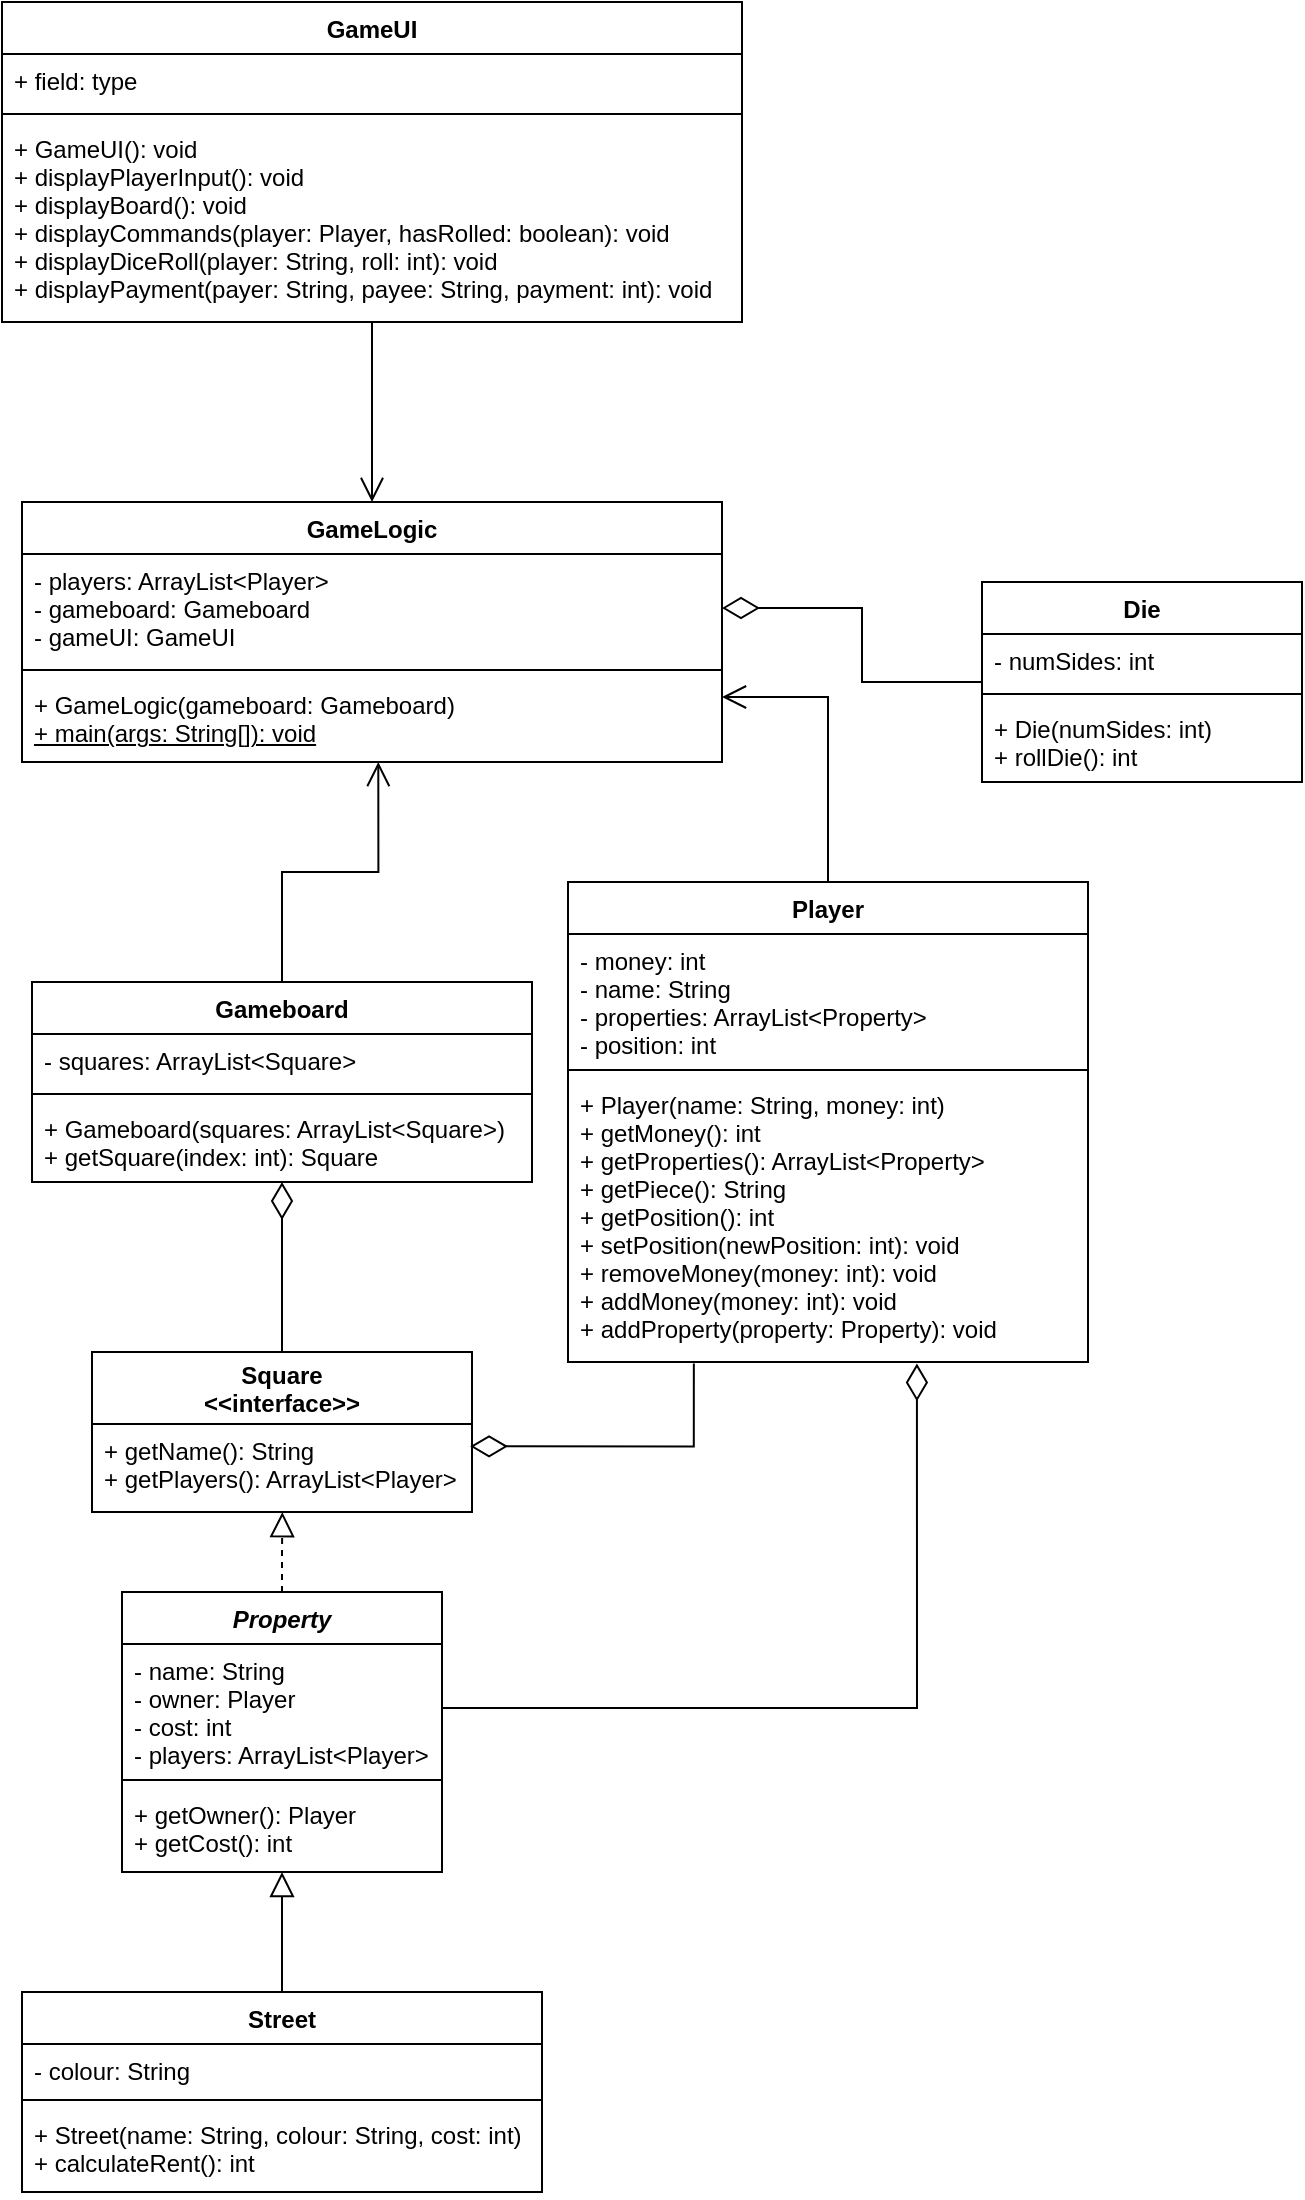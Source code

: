 <mxfile version="15.5.6" type="github">
  <diagram id="C5RBs43oDa-KdzZeNtuy" name="Page-1">
    <mxGraphModel dx="2029" dy="813" grid="1" gridSize="10" guides="1" tooltips="1" connect="1" arrows="1" fold="1" page="1" pageScale="1" pageWidth="827" pageHeight="1169" math="0" shadow="0">
      <root>
        <mxCell id="WIyWlLk6GJQsqaUBKTNV-0" />
        <mxCell id="WIyWlLk6GJQsqaUBKTNV-1" parent="WIyWlLk6GJQsqaUBKTNV-0" />
        <mxCell id="paI8Il_EuwSy5qUbTORu-23" style="edgeStyle=orthogonalEdgeStyle;rounded=0;orthogonalLoop=1;jettySize=auto;html=1;exitX=0.5;exitY=0;exitDx=0;exitDy=0;entryX=0.509;entryY=1;entryDx=0;entryDy=0;entryPerimeter=0;endSize=10;endArrow=open;endFill=0;" edge="1" parent="WIyWlLk6GJQsqaUBKTNV-1" source="89V0pPBTU7u06rMjEI4J-0" target="89V0pPBTU7u06rMjEI4J-38">
          <mxGeometry relative="1" as="geometry" />
        </mxCell>
        <mxCell id="89V0pPBTU7u06rMjEI4J-0" value="Gameboard" style="swimlane;fontStyle=1;align=center;verticalAlign=top;childLayout=stackLayout;horizontal=1;startSize=26;horizontalStack=0;resizeParent=1;resizeParentMax=0;resizeLast=0;collapsible=1;marginBottom=0;" parent="WIyWlLk6GJQsqaUBKTNV-1" vertex="1">
          <mxGeometry x="145" y="550" width="250" height="100" as="geometry" />
        </mxCell>
        <mxCell id="89V0pPBTU7u06rMjEI4J-1" value="- squares: ArrayList&lt;Square&gt;" style="text;strokeColor=none;fillColor=none;align=left;verticalAlign=top;spacingLeft=4;spacingRight=4;overflow=hidden;rotatable=0;points=[[0,0.5],[1,0.5]];portConstraint=eastwest;" parent="89V0pPBTU7u06rMjEI4J-0" vertex="1">
          <mxGeometry y="26" width="250" height="26" as="geometry" />
        </mxCell>
        <mxCell id="89V0pPBTU7u06rMjEI4J-2" value="" style="line;strokeWidth=1;fillColor=none;align=left;verticalAlign=middle;spacingTop=-1;spacingLeft=3;spacingRight=3;rotatable=0;labelPosition=right;points=[];portConstraint=eastwest;" parent="89V0pPBTU7u06rMjEI4J-0" vertex="1">
          <mxGeometry y="52" width="250" height="8" as="geometry" />
        </mxCell>
        <mxCell id="89V0pPBTU7u06rMjEI4J-3" value="+ Gameboard(squares: ArrayList&lt;Square&gt;)&#xa;+ getSquare(index: int): Square&#xa;" style="text;strokeColor=none;fillColor=none;align=left;verticalAlign=top;spacingLeft=4;spacingRight=4;overflow=hidden;rotatable=0;points=[[0,0.5],[1,0.5]];portConstraint=eastwest;" parent="89V0pPBTU7u06rMjEI4J-0" vertex="1">
          <mxGeometry y="60" width="250" height="40" as="geometry" />
        </mxCell>
        <mxCell id="paI8Il_EuwSy5qUbTORu-20" style="edgeStyle=orthogonalEdgeStyle;rounded=0;orthogonalLoop=1;jettySize=auto;html=1;entryX=1;entryY=0.5;entryDx=0;entryDy=0;endArrow=diamondThin;endFill=0;endSize=16;" edge="1" parent="WIyWlLk6GJQsqaUBKTNV-1" source="89V0pPBTU7u06rMjEI4J-4" target="89V0pPBTU7u06rMjEI4J-36">
          <mxGeometry relative="1" as="geometry" />
        </mxCell>
        <mxCell id="89V0pPBTU7u06rMjEI4J-4" value="Die" style="swimlane;fontStyle=1;align=center;verticalAlign=top;childLayout=stackLayout;horizontal=1;startSize=26;horizontalStack=0;resizeParent=1;resizeParentMax=0;resizeLast=0;collapsible=1;marginBottom=0;" parent="WIyWlLk6GJQsqaUBKTNV-1" vertex="1">
          <mxGeometry x="620" y="350" width="160" height="100" as="geometry" />
        </mxCell>
        <mxCell id="89V0pPBTU7u06rMjEI4J-5" value="- numSides: int" style="text;strokeColor=none;fillColor=none;align=left;verticalAlign=top;spacingLeft=4;spacingRight=4;overflow=hidden;rotatable=0;points=[[0,0.5],[1,0.5]];portConstraint=eastwest;" parent="89V0pPBTU7u06rMjEI4J-4" vertex="1">
          <mxGeometry y="26" width="160" height="26" as="geometry" />
        </mxCell>
        <mxCell id="89V0pPBTU7u06rMjEI4J-6" value="" style="line;strokeWidth=1;fillColor=none;align=left;verticalAlign=middle;spacingTop=-1;spacingLeft=3;spacingRight=3;rotatable=0;labelPosition=right;points=[];portConstraint=eastwest;" parent="89V0pPBTU7u06rMjEI4J-4" vertex="1">
          <mxGeometry y="52" width="160" height="8" as="geometry" />
        </mxCell>
        <mxCell id="89V0pPBTU7u06rMjEI4J-7" value="+ Die(numSides: int)&#xa;+ rollDie(): int" style="text;strokeColor=none;fillColor=none;align=left;verticalAlign=top;spacingLeft=4;spacingRight=4;overflow=hidden;rotatable=0;points=[[0,0.5],[1,0.5]];portConstraint=eastwest;" parent="89V0pPBTU7u06rMjEI4J-4" vertex="1">
          <mxGeometry y="60" width="160" height="40" as="geometry" />
        </mxCell>
        <mxCell id="paI8Il_EuwSy5qUbTORu-21" style="edgeStyle=orthogonalEdgeStyle;rounded=0;orthogonalLoop=1;jettySize=auto;html=1;exitX=0.5;exitY=0;exitDx=0;exitDy=0;entryX=1;entryY=0.75;entryDx=0;entryDy=0;endSize=10;endArrow=open;endFill=0;strokeWidth=1;" edge="1" parent="WIyWlLk6GJQsqaUBKTNV-1" source="89V0pPBTU7u06rMjEI4J-8" target="89V0pPBTU7u06rMjEI4J-35">
          <mxGeometry relative="1" as="geometry" />
        </mxCell>
        <mxCell id="89V0pPBTU7u06rMjEI4J-8" value="Player" style="swimlane;fontStyle=1;align=center;verticalAlign=top;childLayout=stackLayout;horizontal=1;startSize=26;horizontalStack=0;resizeParent=1;resizeParentMax=0;resizeLast=0;collapsible=1;marginBottom=0;" parent="WIyWlLk6GJQsqaUBKTNV-1" vertex="1">
          <mxGeometry x="413" y="500" width="260" height="240" as="geometry" />
        </mxCell>
        <mxCell id="89V0pPBTU7u06rMjEI4J-9" value="- money: int&#xa;- name: String&#xa;- properties: ArrayList&lt;Property&gt;&#xa;- position: int&#xa;&#xa;" style="text;strokeColor=none;fillColor=none;align=left;verticalAlign=top;spacingLeft=4;spacingRight=4;overflow=hidden;rotatable=0;points=[[0,0.5],[1,0.5]];portConstraint=eastwest;" parent="89V0pPBTU7u06rMjEI4J-8" vertex="1">
          <mxGeometry y="26" width="260" height="64" as="geometry" />
        </mxCell>
        <mxCell id="89V0pPBTU7u06rMjEI4J-10" value="" style="line;strokeWidth=1;fillColor=none;align=left;verticalAlign=middle;spacingTop=-1;spacingLeft=3;spacingRight=3;rotatable=0;labelPosition=right;points=[];portConstraint=eastwest;" parent="89V0pPBTU7u06rMjEI4J-8" vertex="1">
          <mxGeometry y="90" width="260" height="8" as="geometry" />
        </mxCell>
        <mxCell id="89V0pPBTU7u06rMjEI4J-11" value="+ Player(name: String, money: int)&#xa;+ getMoney(): int&#xa;+ getProperties(): ArrayList&lt;Property&gt;&#xa;+ getPiece(): String&#xa;+ getPosition(): int&#xa;+ setPosition(newPosition: int): void&#xa;+ removeMoney(money: int): void&#xa;+ addMoney(money: int): void&#xa;+ addProperty(property: Property): void&#xa;" style="text;strokeColor=none;fillColor=none;align=left;verticalAlign=top;spacingLeft=4;spacingRight=4;overflow=hidden;rotatable=0;points=[[0,0.5],[1,0.5]];portConstraint=eastwest;" parent="89V0pPBTU7u06rMjEI4J-8" vertex="1">
          <mxGeometry y="98" width="260" height="142" as="geometry" />
        </mxCell>
        <mxCell id="paI8Il_EuwSy5qUbTORu-4" style="edgeStyle=orthogonalEdgeStyle;rounded=0;orthogonalLoop=1;jettySize=auto;html=1;exitX=0.5;exitY=0;exitDx=0;exitDy=0;entryX=0.5;entryY=1;entryDx=0;entryDy=0;entryPerimeter=0;endArrow=block;endFill=0;endSize=10;" edge="1" parent="WIyWlLk6GJQsqaUBKTNV-1" source="89V0pPBTU7u06rMjEI4J-24" target="89V0pPBTU7u06rMjEI4J-52">
          <mxGeometry relative="1" as="geometry">
            <mxPoint x="270.058" y="1015" as="targetPoint" />
          </mxGeometry>
        </mxCell>
        <mxCell id="89V0pPBTU7u06rMjEI4J-24" value="Street" style="swimlane;fontStyle=1;align=center;verticalAlign=top;childLayout=stackLayout;horizontal=1;startSize=26;horizontalStack=0;resizeParent=1;resizeParentMax=0;resizeLast=0;collapsible=1;marginBottom=0;" parent="WIyWlLk6GJQsqaUBKTNV-1" vertex="1">
          <mxGeometry x="140" y="1055" width="260" height="100" as="geometry" />
        </mxCell>
        <mxCell id="89V0pPBTU7u06rMjEI4J-25" value="- colour: String" style="text;strokeColor=none;fillColor=none;align=left;verticalAlign=top;spacingLeft=4;spacingRight=4;overflow=hidden;rotatable=0;points=[[0,0.5],[1,0.5]];portConstraint=eastwest;" parent="89V0pPBTU7u06rMjEI4J-24" vertex="1">
          <mxGeometry y="26" width="260" height="24" as="geometry" />
        </mxCell>
        <mxCell id="89V0pPBTU7u06rMjEI4J-26" value="" style="line;strokeWidth=1;fillColor=none;align=left;verticalAlign=middle;spacingTop=-1;spacingLeft=3;spacingRight=3;rotatable=0;labelPosition=right;points=[];portConstraint=eastwest;" parent="89V0pPBTU7u06rMjEI4J-24" vertex="1">
          <mxGeometry y="50" width="260" height="8" as="geometry" />
        </mxCell>
        <mxCell id="89V0pPBTU7u06rMjEI4J-27" value="+ Street(name: String, colour: String, cost: int)&#xa;+ calculateRent(): int" style="text;strokeColor=none;fillColor=none;align=left;verticalAlign=top;spacingLeft=4;spacingRight=4;overflow=hidden;rotatable=0;points=[[0,0.5],[1,0.5]];portConstraint=eastwest;" parent="89V0pPBTU7u06rMjEI4J-24" vertex="1">
          <mxGeometry y="58" width="260" height="42" as="geometry" />
        </mxCell>
        <mxCell id="89V0pPBTU7u06rMjEI4J-35" value="GameLogic" style="swimlane;fontStyle=1;align=center;verticalAlign=top;childLayout=stackLayout;horizontal=1;startSize=26;horizontalStack=0;resizeParent=1;resizeParentMax=0;resizeLast=0;collapsible=1;marginBottom=0;" parent="WIyWlLk6GJQsqaUBKTNV-1" vertex="1">
          <mxGeometry x="140" y="310" width="350" height="130" as="geometry" />
        </mxCell>
        <mxCell id="89V0pPBTU7u06rMjEI4J-36" value="- players: ArrayList&lt;Player&gt;&#xa;- gameboard: Gameboard&#xa;- gameUI: GameUI&#xa;" style="text;strokeColor=none;fillColor=none;align=left;verticalAlign=top;spacingLeft=4;spacingRight=4;overflow=hidden;rotatable=0;points=[[0,0.5],[1,0.5]];portConstraint=eastwest;" parent="89V0pPBTU7u06rMjEI4J-35" vertex="1">
          <mxGeometry y="26" width="350" height="54" as="geometry" />
        </mxCell>
        <mxCell id="89V0pPBTU7u06rMjEI4J-37" value="" style="line;strokeWidth=1;fillColor=none;align=left;verticalAlign=middle;spacingTop=-1;spacingLeft=3;spacingRight=3;rotatable=0;labelPosition=right;points=[];portConstraint=eastwest;" parent="89V0pPBTU7u06rMjEI4J-35" vertex="1">
          <mxGeometry y="80" width="350" height="8" as="geometry" />
        </mxCell>
        <mxCell id="89V0pPBTU7u06rMjEI4J-38" value="&lt;div&gt;+ GameLogic(gameboard: Gameboard)&lt;/div&gt;&lt;u&gt;+ main(args: String[]): void&lt;/u&gt;" style="text;strokeColor=none;fillColor=none;align=left;verticalAlign=top;spacingLeft=4;spacingRight=4;overflow=hidden;rotatable=0;points=[[0,0.5],[1,0.5]];portConstraint=eastwest;fontStyle=0;html=1;" parent="89V0pPBTU7u06rMjEI4J-35" vertex="1">
          <mxGeometry y="88" width="350" height="42" as="geometry" />
        </mxCell>
        <mxCell id="89V0pPBTU7u06rMjEI4J-44" style="edgeStyle=orthogonalEdgeStyle;rounded=0;orthogonalLoop=1;jettySize=auto;html=1;exitX=0.5;exitY=0;exitDx=0;exitDy=0;entryX=0.5;entryY=1;entryDx=0;entryDy=0;endSize=16;endArrow=diamondThin;endFill=0;startSize=6;" parent="WIyWlLk6GJQsqaUBKTNV-1" source="paI8Il_EuwSy5qUbTORu-11" target="89V0pPBTU7u06rMjEI4J-0" edge="1">
          <mxGeometry relative="1" as="geometry">
            <mxPoint x="270" y="735" as="sourcePoint" />
          </mxGeometry>
        </mxCell>
        <mxCell id="paI8Il_EuwSy5qUbTORu-15" style="edgeStyle=orthogonalEdgeStyle;rounded=0;orthogonalLoop=1;jettySize=auto;html=1;entryX=0.501;entryY=1.001;entryDx=0;entryDy=0;entryPerimeter=0;dashed=1;endArrow=block;endFill=0;endSize=10;" edge="1" parent="WIyWlLk6GJQsqaUBKTNV-1" source="89V0pPBTU7u06rMjEI4J-49" target="paI8Il_EuwSy5qUbTORu-12">
          <mxGeometry relative="1" as="geometry">
            <mxPoint x="270" y="805" as="targetPoint" />
          </mxGeometry>
        </mxCell>
        <mxCell id="89V0pPBTU7u06rMjEI4J-49" value="Property" style="swimlane;fontStyle=3;align=center;verticalAlign=top;childLayout=stackLayout;horizontal=1;startSize=26;horizontalStack=0;resizeParent=1;resizeParentMax=0;resizeLast=0;collapsible=1;marginBottom=0;" parent="WIyWlLk6GJQsqaUBKTNV-1" vertex="1">
          <mxGeometry x="190" y="855" width="160" height="140" as="geometry" />
        </mxCell>
        <mxCell id="89V0pPBTU7u06rMjEI4J-50" value="- name: String&#xa;- owner: Player&#xa;- cost: int&#xa;- players: ArrayList&lt;Player&gt;&#xa;" style="text;strokeColor=none;fillColor=none;align=left;verticalAlign=top;spacingLeft=4;spacingRight=4;overflow=hidden;rotatable=0;points=[[0,0.5],[1,0.5]];portConstraint=eastwest;" parent="89V0pPBTU7u06rMjEI4J-49" vertex="1">
          <mxGeometry y="26" width="160" height="64" as="geometry" />
        </mxCell>
        <mxCell id="89V0pPBTU7u06rMjEI4J-51" value="" style="line;strokeWidth=1;fillColor=none;align=left;verticalAlign=middle;spacingTop=-1;spacingLeft=3;spacingRight=3;rotatable=0;labelPosition=right;points=[];portConstraint=eastwest;" parent="89V0pPBTU7u06rMjEI4J-49" vertex="1">
          <mxGeometry y="90" width="160" height="8" as="geometry" />
        </mxCell>
        <mxCell id="89V0pPBTU7u06rMjEI4J-52" value="+ getOwner(): Player&#xa;+ getCost(): int&#xa;" style="text;strokeColor=none;fillColor=none;align=left;verticalAlign=top;spacingLeft=4;spacingRight=4;overflow=hidden;rotatable=0;points=[[0,0.5],[1,0.5]];portConstraint=eastwest;" parent="89V0pPBTU7u06rMjEI4J-49" vertex="1">
          <mxGeometry y="98" width="160" height="42" as="geometry" />
        </mxCell>
        <mxCell id="paI8Il_EuwSy5qUbTORu-11" value="Square&#xa;&lt;&lt;interface&gt;&gt;" style="swimlane;fontStyle=1;childLayout=stackLayout;horizontal=1;startSize=36;fillColor=none;horizontalStack=0;resizeParent=1;resizeParentMax=0;resizeLast=0;collapsible=1;marginBottom=0;" vertex="1" parent="WIyWlLk6GJQsqaUBKTNV-1">
          <mxGeometry x="175" y="735" width="190" height="80" as="geometry" />
        </mxCell>
        <mxCell id="paI8Il_EuwSy5qUbTORu-12" value="+ getName(): String&#xa;+ getPlayers(): ArrayList&lt;Player&gt;&#xa;" style="text;strokeColor=none;fillColor=none;align=left;verticalAlign=top;spacingLeft=4;spacingRight=4;overflow=hidden;rotatable=0;points=[[0,0.5],[1,0.5]];portConstraint=eastwest;" vertex="1" parent="paI8Il_EuwSy5qUbTORu-11">
          <mxGeometry y="36" width="190" height="44" as="geometry" />
        </mxCell>
        <mxCell id="paI8Il_EuwSy5qUbTORu-25" style="edgeStyle=orthogonalEdgeStyle;rounded=0;orthogonalLoop=1;jettySize=auto;html=1;exitX=0.5;exitY=1;exitDx=0;exitDy=0;entryX=0.5;entryY=0;entryDx=0;entryDy=0;endArrow=open;endFill=0;startSize=6;endSize=10;strokeWidth=1;" edge="1" parent="WIyWlLk6GJQsqaUBKTNV-1" source="paI8Il_EuwSy5qUbTORu-16" target="89V0pPBTU7u06rMjEI4J-35">
          <mxGeometry relative="1" as="geometry" />
        </mxCell>
        <mxCell id="paI8Il_EuwSy5qUbTORu-16" value="GameUI" style="swimlane;fontStyle=1;align=center;verticalAlign=top;childLayout=stackLayout;horizontal=1;startSize=26;horizontalStack=0;resizeParent=1;resizeParentMax=0;resizeLast=0;collapsible=1;marginBottom=0;" vertex="1" parent="WIyWlLk6GJQsqaUBKTNV-1">
          <mxGeometry x="130" y="60" width="370" height="160" as="geometry" />
        </mxCell>
        <mxCell id="paI8Il_EuwSy5qUbTORu-17" value="+ field: type" style="text;strokeColor=none;fillColor=none;align=left;verticalAlign=top;spacingLeft=4;spacingRight=4;overflow=hidden;rotatable=0;points=[[0,0.5],[1,0.5]];portConstraint=eastwest;" vertex="1" parent="paI8Il_EuwSy5qUbTORu-16">
          <mxGeometry y="26" width="370" height="26" as="geometry" />
        </mxCell>
        <mxCell id="paI8Il_EuwSy5qUbTORu-18" value="" style="line;strokeWidth=1;fillColor=none;align=left;verticalAlign=middle;spacingTop=-1;spacingLeft=3;spacingRight=3;rotatable=0;labelPosition=right;points=[];portConstraint=eastwest;" vertex="1" parent="paI8Il_EuwSy5qUbTORu-16">
          <mxGeometry y="52" width="370" height="8" as="geometry" />
        </mxCell>
        <mxCell id="paI8Il_EuwSy5qUbTORu-19" value="+ GameUI(): void&#xa;+ displayPlayerInput(): void&#xa;+ displayBoard(): void&#xa;+ displayCommands(player: Player, hasRolled: boolean): void&#xa;+ displayDiceRoll(player: String, roll: int): void&#xa;+ displayPayment(payer: String, payee: String, payment: int): void&#xa;&#xa;&#xa;1&#xa;&#xa;" style="text;strokeColor=none;fillColor=none;align=left;verticalAlign=top;spacingLeft=4;spacingRight=4;overflow=hidden;rotatable=0;points=[[0,0.5],[1,0.5]];portConstraint=eastwest;" vertex="1" parent="paI8Il_EuwSy5qUbTORu-16">
          <mxGeometry y="60" width="370" height="100" as="geometry" />
        </mxCell>
        <mxCell id="paI8Il_EuwSy5qUbTORu-28" style="edgeStyle=orthogonalEdgeStyle;rounded=0;orthogonalLoop=1;jettySize=auto;html=1;exitX=1;exitY=0.5;exitDx=0;exitDy=0;entryX=0.671;entryY=1.005;entryDx=0;entryDy=0;entryPerimeter=0;startArrow=none;startFill=0;endArrow=diamondThin;endFill=0;startSize=6;endSize=16;targetPerimeterSpacing=16;strokeWidth=1;" edge="1" parent="WIyWlLk6GJQsqaUBKTNV-1" source="89V0pPBTU7u06rMjEI4J-50" target="89V0pPBTU7u06rMjEI4J-11">
          <mxGeometry relative="1" as="geometry" />
        </mxCell>
        <mxCell id="paI8Il_EuwSy5qUbTORu-29" style="edgeStyle=orthogonalEdgeStyle;rounded=0;orthogonalLoop=1;jettySize=auto;html=1;entryX=0.995;entryY=0.254;entryDx=0;entryDy=0;entryPerimeter=0;startArrow=none;startFill=0;endArrow=diamondThin;endFill=0;startSize=6;endSize=16;targetPerimeterSpacing=16;strokeWidth=1;exitX=0.242;exitY=1.005;exitDx=0;exitDy=0;exitPerimeter=0;" edge="1" parent="WIyWlLk6GJQsqaUBKTNV-1" source="89V0pPBTU7u06rMjEI4J-11" target="paI8Il_EuwSy5qUbTORu-12">
          <mxGeometry relative="1" as="geometry" />
        </mxCell>
      </root>
    </mxGraphModel>
  </diagram>
</mxfile>
